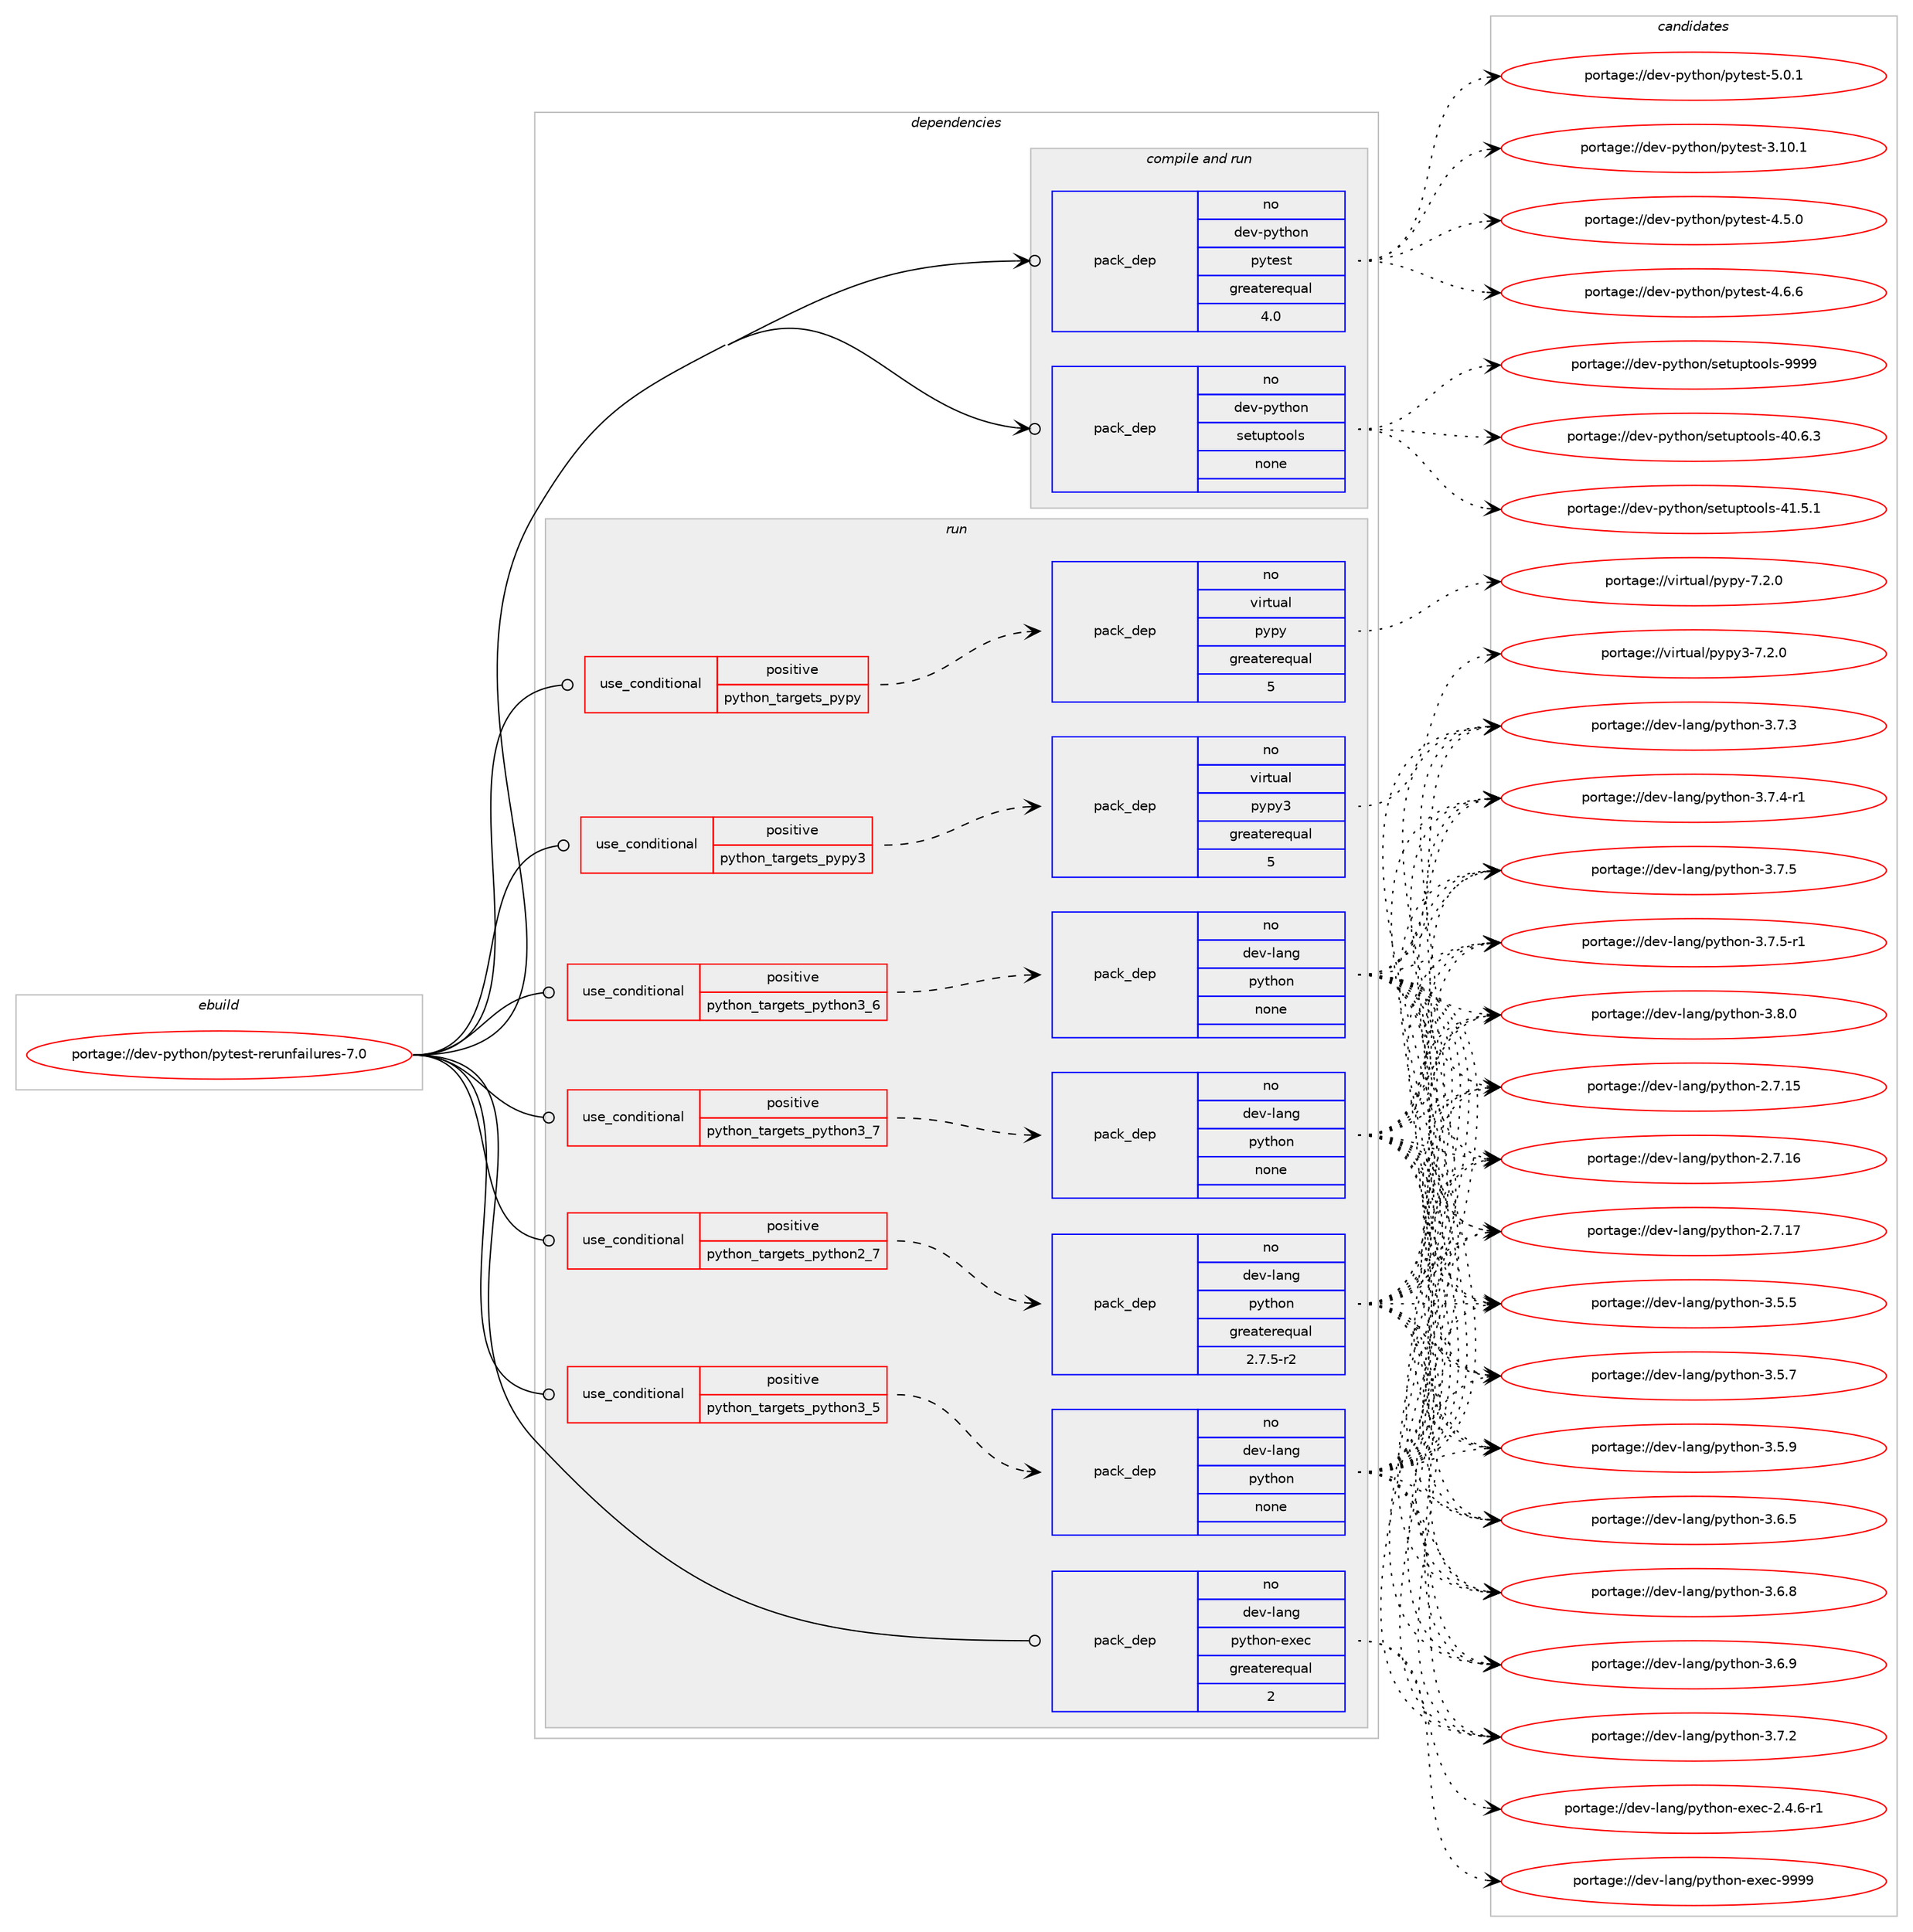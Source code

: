 digraph prolog {

# *************
# Graph options
# *************

newrank=true;
concentrate=true;
compound=true;
graph [rankdir=LR,fontname=Helvetica,fontsize=10,ranksep=1.5];#, ranksep=2.5, nodesep=0.2];
edge  [arrowhead=vee];
node  [fontname=Helvetica,fontsize=10];

# **********
# The ebuild
# **********

subgraph cluster_leftcol {
color=gray;
rank=same;
label=<<i>ebuild</i>>;
id [label="portage://dev-python/pytest-rerunfailures-7.0", color=red, width=4, href="../dev-python/pytest-rerunfailures-7.0.svg"];
}

# ****************
# The dependencies
# ****************

subgraph cluster_midcol {
color=gray;
label=<<i>dependencies</i>>;
subgraph cluster_compile {
fillcolor="#eeeeee";
style=filled;
label=<<i>compile</i>>;
}
subgraph cluster_compileandrun {
fillcolor="#eeeeee";
style=filled;
label=<<i>compile and run</i>>;
subgraph pack124952 {
dependency164819 [label=<<TABLE BORDER="0" CELLBORDER="1" CELLSPACING="0" CELLPADDING="4" WIDTH="220"><TR><TD ROWSPAN="6" CELLPADDING="30">pack_dep</TD></TR><TR><TD WIDTH="110">no</TD></TR><TR><TD>dev-python</TD></TR><TR><TD>pytest</TD></TR><TR><TD>greaterequal</TD></TR><TR><TD>4.0</TD></TR></TABLE>>, shape=none, color=blue];
}
id:e -> dependency164819:w [weight=20,style="solid",arrowhead="odotvee"];
subgraph pack124953 {
dependency164820 [label=<<TABLE BORDER="0" CELLBORDER="1" CELLSPACING="0" CELLPADDING="4" WIDTH="220"><TR><TD ROWSPAN="6" CELLPADDING="30">pack_dep</TD></TR><TR><TD WIDTH="110">no</TD></TR><TR><TD>dev-python</TD></TR><TR><TD>setuptools</TD></TR><TR><TD>none</TD></TR><TR><TD></TD></TR></TABLE>>, shape=none, color=blue];
}
id:e -> dependency164820:w [weight=20,style="solid",arrowhead="odotvee"];
}
subgraph cluster_run {
fillcolor="#eeeeee";
style=filled;
label=<<i>run</i>>;
subgraph cond36480 {
dependency164821 [label=<<TABLE BORDER="0" CELLBORDER="1" CELLSPACING="0" CELLPADDING="4"><TR><TD ROWSPAN="3" CELLPADDING="10">use_conditional</TD></TR><TR><TD>positive</TD></TR><TR><TD>python_targets_pypy</TD></TR></TABLE>>, shape=none, color=red];
subgraph pack124954 {
dependency164822 [label=<<TABLE BORDER="0" CELLBORDER="1" CELLSPACING="0" CELLPADDING="4" WIDTH="220"><TR><TD ROWSPAN="6" CELLPADDING="30">pack_dep</TD></TR><TR><TD WIDTH="110">no</TD></TR><TR><TD>virtual</TD></TR><TR><TD>pypy</TD></TR><TR><TD>greaterequal</TD></TR><TR><TD>5</TD></TR></TABLE>>, shape=none, color=blue];
}
dependency164821:e -> dependency164822:w [weight=20,style="dashed",arrowhead="vee"];
}
id:e -> dependency164821:w [weight=20,style="solid",arrowhead="odot"];
subgraph cond36481 {
dependency164823 [label=<<TABLE BORDER="0" CELLBORDER="1" CELLSPACING="0" CELLPADDING="4"><TR><TD ROWSPAN="3" CELLPADDING="10">use_conditional</TD></TR><TR><TD>positive</TD></TR><TR><TD>python_targets_pypy3</TD></TR></TABLE>>, shape=none, color=red];
subgraph pack124955 {
dependency164824 [label=<<TABLE BORDER="0" CELLBORDER="1" CELLSPACING="0" CELLPADDING="4" WIDTH="220"><TR><TD ROWSPAN="6" CELLPADDING="30">pack_dep</TD></TR><TR><TD WIDTH="110">no</TD></TR><TR><TD>virtual</TD></TR><TR><TD>pypy3</TD></TR><TR><TD>greaterequal</TD></TR><TR><TD>5</TD></TR></TABLE>>, shape=none, color=blue];
}
dependency164823:e -> dependency164824:w [weight=20,style="dashed",arrowhead="vee"];
}
id:e -> dependency164823:w [weight=20,style="solid",arrowhead="odot"];
subgraph cond36482 {
dependency164825 [label=<<TABLE BORDER="0" CELLBORDER="1" CELLSPACING="0" CELLPADDING="4"><TR><TD ROWSPAN="3" CELLPADDING="10">use_conditional</TD></TR><TR><TD>positive</TD></TR><TR><TD>python_targets_python2_7</TD></TR></TABLE>>, shape=none, color=red];
subgraph pack124956 {
dependency164826 [label=<<TABLE BORDER="0" CELLBORDER="1" CELLSPACING="0" CELLPADDING="4" WIDTH="220"><TR><TD ROWSPAN="6" CELLPADDING="30">pack_dep</TD></TR><TR><TD WIDTH="110">no</TD></TR><TR><TD>dev-lang</TD></TR><TR><TD>python</TD></TR><TR><TD>greaterequal</TD></TR><TR><TD>2.7.5-r2</TD></TR></TABLE>>, shape=none, color=blue];
}
dependency164825:e -> dependency164826:w [weight=20,style="dashed",arrowhead="vee"];
}
id:e -> dependency164825:w [weight=20,style="solid",arrowhead="odot"];
subgraph cond36483 {
dependency164827 [label=<<TABLE BORDER="0" CELLBORDER="1" CELLSPACING="0" CELLPADDING="4"><TR><TD ROWSPAN="3" CELLPADDING="10">use_conditional</TD></TR><TR><TD>positive</TD></TR><TR><TD>python_targets_python3_5</TD></TR></TABLE>>, shape=none, color=red];
subgraph pack124957 {
dependency164828 [label=<<TABLE BORDER="0" CELLBORDER="1" CELLSPACING="0" CELLPADDING="4" WIDTH="220"><TR><TD ROWSPAN="6" CELLPADDING="30">pack_dep</TD></TR><TR><TD WIDTH="110">no</TD></TR><TR><TD>dev-lang</TD></TR><TR><TD>python</TD></TR><TR><TD>none</TD></TR><TR><TD></TD></TR></TABLE>>, shape=none, color=blue];
}
dependency164827:e -> dependency164828:w [weight=20,style="dashed",arrowhead="vee"];
}
id:e -> dependency164827:w [weight=20,style="solid",arrowhead="odot"];
subgraph cond36484 {
dependency164829 [label=<<TABLE BORDER="0" CELLBORDER="1" CELLSPACING="0" CELLPADDING="4"><TR><TD ROWSPAN="3" CELLPADDING="10">use_conditional</TD></TR><TR><TD>positive</TD></TR><TR><TD>python_targets_python3_6</TD></TR></TABLE>>, shape=none, color=red];
subgraph pack124958 {
dependency164830 [label=<<TABLE BORDER="0" CELLBORDER="1" CELLSPACING="0" CELLPADDING="4" WIDTH="220"><TR><TD ROWSPAN="6" CELLPADDING="30">pack_dep</TD></TR><TR><TD WIDTH="110">no</TD></TR><TR><TD>dev-lang</TD></TR><TR><TD>python</TD></TR><TR><TD>none</TD></TR><TR><TD></TD></TR></TABLE>>, shape=none, color=blue];
}
dependency164829:e -> dependency164830:w [weight=20,style="dashed",arrowhead="vee"];
}
id:e -> dependency164829:w [weight=20,style="solid",arrowhead="odot"];
subgraph cond36485 {
dependency164831 [label=<<TABLE BORDER="0" CELLBORDER="1" CELLSPACING="0" CELLPADDING="4"><TR><TD ROWSPAN="3" CELLPADDING="10">use_conditional</TD></TR><TR><TD>positive</TD></TR><TR><TD>python_targets_python3_7</TD></TR></TABLE>>, shape=none, color=red];
subgraph pack124959 {
dependency164832 [label=<<TABLE BORDER="0" CELLBORDER="1" CELLSPACING="0" CELLPADDING="4" WIDTH="220"><TR><TD ROWSPAN="6" CELLPADDING="30">pack_dep</TD></TR><TR><TD WIDTH="110">no</TD></TR><TR><TD>dev-lang</TD></TR><TR><TD>python</TD></TR><TR><TD>none</TD></TR><TR><TD></TD></TR></TABLE>>, shape=none, color=blue];
}
dependency164831:e -> dependency164832:w [weight=20,style="dashed",arrowhead="vee"];
}
id:e -> dependency164831:w [weight=20,style="solid",arrowhead="odot"];
subgraph pack124960 {
dependency164833 [label=<<TABLE BORDER="0" CELLBORDER="1" CELLSPACING="0" CELLPADDING="4" WIDTH="220"><TR><TD ROWSPAN="6" CELLPADDING="30">pack_dep</TD></TR><TR><TD WIDTH="110">no</TD></TR><TR><TD>dev-lang</TD></TR><TR><TD>python-exec</TD></TR><TR><TD>greaterequal</TD></TR><TR><TD>2</TD></TR></TABLE>>, shape=none, color=blue];
}
id:e -> dependency164833:w [weight=20,style="solid",arrowhead="odot"];
}
}

# **************
# The candidates
# **************

subgraph cluster_choices {
rank=same;
color=gray;
label=<<i>candidates</i>>;

subgraph choice124952 {
color=black;
nodesep=1;
choiceportage100101118451121211161041111104711212111610111511645514649484649 [label="portage://dev-python/pytest-3.10.1", color=red, width=4,href="../dev-python/pytest-3.10.1.svg"];
choiceportage1001011184511212111610411111047112121116101115116455246534648 [label="portage://dev-python/pytest-4.5.0", color=red, width=4,href="../dev-python/pytest-4.5.0.svg"];
choiceportage1001011184511212111610411111047112121116101115116455246544654 [label="portage://dev-python/pytest-4.6.6", color=red, width=4,href="../dev-python/pytest-4.6.6.svg"];
choiceportage1001011184511212111610411111047112121116101115116455346484649 [label="portage://dev-python/pytest-5.0.1", color=red, width=4,href="../dev-python/pytest-5.0.1.svg"];
dependency164819:e -> choiceportage100101118451121211161041111104711212111610111511645514649484649:w [style=dotted,weight="100"];
dependency164819:e -> choiceportage1001011184511212111610411111047112121116101115116455246534648:w [style=dotted,weight="100"];
dependency164819:e -> choiceportage1001011184511212111610411111047112121116101115116455246544654:w [style=dotted,weight="100"];
dependency164819:e -> choiceportage1001011184511212111610411111047112121116101115116455346484649:w [style=dotted,weight="100"];
}
subgraph choice124953 {
color=black;
nodesep=1;
choiceportage100101118451121211161041111104711510111611711211611111110811545524846544651 [label="portage://dev-python/setuptools-40.6.3", color=red, width=4,href="../dev-python/setuptools-40.6.3.svg"];
choiceportage100101118451121211161041111104711510111611711211611111110811545524946534649 [label="portage://dev-python/setuptools-41.5.1", color=red, width=4,href="../dev-python/setuptools-41.5.1.svg"];
choiceportage10010111845112121116104111110471151011161171121161111111081154557575757 [label="portage://dev-python/setuptools-9999", color=red, width=4,href="../dev-python/setuptools-9999.svg"];
dependency164820:e -> choiceportage100101118451121211161041111104711510111611711211611111110811545524846544651:w [style=dotted,weight="100"];
dependency164820:e -> choiceportage100101118451121211161041111104711510111611711211611111110811545524946534649:w [style=dotted,weight="100"];
dependency164820:e -> choiceportage10010111845112121116104111110471151011161171121161111111081154557575757:w [style=dotted,weight="100"];
}
subgraph choice124954 {
color=black;
nodesep=1;
choiceportage1181051141161179710847112121112121455546504648 [label="portage://virtual/pypy-7.2.0", color=red, width=4,href="../virtual/pypy-7.2.0.svg"];
dependency164822:e -> choiceportage1181051141161179710847112121112121455546504648:w [style=dotted,weight="100"];
}
subgraph choice124955 {
color=black;
nodesep=1;
choiceportage118105114116117971084711212111212151455546504648 [label="portage://virtual/pypy3-7.2.0", color=red, width=4,href="../virtual/pypy3-7.2.0.svg"];
dependency164824:e -> choiceportage118105114116117971084711212111212151455546504648:w [style=dotted,weight="100"];
}
subgraph choice124956 {
color=black;
nodesep=1;
choiceportage10010111845108971101034711212111610411111045504655464953 [label="portage://dev-lang/python-2.7.15", color=red, width=4,href="../dev-lang/python-2.7.15.svg"];
choiceportage10010111845108971101034711212111610411111045504655464954 [label="portage://dev-lang/python-2.7.16", color=red, width=4,href="../dev-lang/python-2.7.16.svg"];
choiceportage10010111845108971101034711212111610411111045504655464955 [label="portage://dev-lang/python-2.7.17", color=red, width=4,href="../dev-lang/python-2.7.17.svg"];
choiceportage100101118451089711010347112121116104111110455146534653 [label="portage://dev-lang/python-3.5.5", color=red, width=4,href="../dev-lang/python-3.5.5.svg"];
choiceportage100101118451089711010347112121116104111110455146534655 [label="portage://dev-lang/python-3.5.7", color=red, width=4,href="../dev-lang/python-3.5.7.svg"];
choiceportage100101118451089711010347112121116104111110455146534657 [label="portage://dev-lang/python-3.5.9", color=red, width=4,href="../dev-lang/python-3.5.9.svg"];
choiceportage100101118451089711010347112121116104111110455146544653 [label="portage://dev-lang/python-3.6.5", color=red, width=4,href="../dev-lang/python-3.6.5.svg"];
choiceportage100101118451089711010347112121116104111110455146544656 [label="portage://dev-lang/python-3.6.8", color=red, width=4,href="../dev-lang/python-3.6.8.svg"];
choiceportage100101118451089711010347112121116104111110455146544657 [label="portage://dev-lang/python-3.6.9", color=red, width=4,href="../dev-lang/python-3.6.9.svg"];
choiceportage100101118451089711010347112121116104111110455146554650 [label="portage://dev-lang/python-3.7.2", color=red, width=4,href="../dev-lang/python-3.7.2.svg"];
choiceportage100101118451089711010347112121116104111110455146554651 [label="portage://dev-lang/python-3.7.3", color=red, width=4,href="../dev-lang/python-3.7.3.svg"];
choiceportage1001011184510897110103471121211161041111104551465546524511449 [label="portage://dev-lang/python-3.7.4-r1", color=red, width=4,href="../dev-lang/python-3.7.4-r1.svg"];
choiceportage100101118451089711010347112121116104111110455146554653 [label="portage://dev-lang/python-3.7.5", color=red, width=4,href="../dev-lang/python-3.7.5.svg"];
choiceportage1001011184510897110103471121211161041111104551465546534511449 [label="portage://dev-lang/python-3.7.5-r1", color=red, width=4,href="../dev-lang/python-3.7.5-r1.svg"];
choiceportage100101118451089711010347112121116104111110455146564648 [label="portage://dev-lang/python-3.8.0", color=red, width=4,href="../dev-lang/python-3.8.0.svg"];
dependency164826:e -> choiceportage10010111845108971101034711212111610411111045504655464953:w [style=dotted,weight="100"];
dependency164826:e -> choiceportage10010111845108971101034711212111610411111045504655464954:w [style=dotted,weight="100"];
dependency164826:e -> choiceportage10010111845108971101034711212111610411111045504655464955:w [style=dotted,weight="100"];
dependency164826:e -> choiceportage100101118451089711010347112121116104111110455146534653:w [style=dotted,weight="100"];
dependency164826:e -> choiceportage100101118451089711010347112121116104111110455146534655:w [style=dotted,weight="100"];
dependency164826:e -> choiceportage100101118451089711010347112121116104111110455146534657:w [style=dotted,weight="100"];
dependency164826:e -> choiceportage100101118451089711010347112121116104111110455146544653:w [style=dotted,weight="100"];
dependency164826:e -> choiceportage100101118451089711010347112121116104111110455146544656:w [style=dotted,weight="100"];
dependency164826:e -> choiceportage100101118451089711010347112121116104111110455146544657:w [style=dotted,weight="100"];
dependency164826:e -> choiceportage100101118451089711010347112121116104111110455146554650:w [style=dotted,weight="100"];
dependency164826:e -> choiceportage100101118451089711010347112121116104111110455146554651:w [style=dotted,weight="100"];
dependency164826:e -> choiceportage1001011184510897110103471121211161041111104551465546524511449:w [style=dotted,weight="100"];
dependency164826:e -> choiceportage100101118451089711010347112121116104111110455146554653:w [style=dotted,weight="100"];
dependency164826:e -> choiceportage1001011184510897110103471121211161041111104551465546534511449:w [style=dotted,weight="100"];
dependency164826:e -> choiceportage100101118451089711010347112121116104111110455146564648:w [style=dotted,weight="100"];
}
subgraph choice124957 {
color=black;
nodesep=1;
choiceportage10010111845108971101034711212111610411111045504655464953 [label="portage://dev-lang/python-2.7.15", color=red, width=4,href="../dev-lang/python-2.7.15.svg"];
choiceportage10010111845108971101034711212111610411111045504655464954 [label="portage://dev-lang/python-2.7.16", color=red, width=4,href="../dev-lang/python-2.7.16.svg"];
choiceportage10010111845108971101034711212111610411111045504655464955 [label="portage://dev-lang/python-2.7.17", color=red, width=4,href="../dev-lang/python-2.7.17.svg"];
choiceportage100101118451089711010347112121116104111110455146534653 [label="portage://dev-lang/python-3.5.5", color=red, width=4,href="../dev-lang/python-3.5.5.svg"];
choiceportage100101118451089711010347112121116104111110455146534655 [label="portage://dev-lang/python-3.5.7", color=red, width=4,href="../dev-lang/python-3.5.7.svg"];
choiceportage100101118451089711010347112121116104111110455146534657 [label="portage://dev-lang/python-3.5.9", color=red, width=4,href="../dev-lang/python-3.5.9.svg"];
choiceportage100101118451089711010347112121116104111110455146544653 [label="portage://dev-lang/python-3.6.5", color=red, width=4,href="../dev-lang/python-3.6.5.svg"];
choiceportage100101118451089711010347112121116104111110455146544656 [label="portage://dev-lang/python-3.6.8", color=red, width=4,href="../dev-lang/python-3.6.8.svg"];
choiceportage100101118451089711010347112121116104111110455146544657 [label="portage://dev-lang/python-3.6.9", color=red, width=4,href="../dev-lang/python-3.6.9.svg"];
choiceportage100101118451089711010347112121116104111110455146554650 [label="portage://dev-lang/python-3.7.2", color=red, width=4,href="../dev-lang/python-3.7.2.svg"];
choiceportage100101118451089711010347112121116104111110455146554651 [label="portage://dev-lang/python-3.7.3", color=red, width=4,href="../dev-lang/python-3.7.3.svg"];
choiceportage1001011184510897110103471121211161041111104551465546524511449 [label="portage://dev-lang/python-3.7.4-r1", color=red, width=4,href="../dev-lang/python-3.7.4-r1.svg"];
choiceportage100101118451089711010347112121116104111110455146554653 [label="portage://dev-lang/python-3.7.5", color=red, width=4,href="../dev-lang/python-3.7.5.svg"];
choiceportage1001011184510897110103471121211161041111104551465546534511449 [label="portage://dev-lang/python-3.7.5-r1", color=red, width=4,href="../dev-lang/python-3.7.5-r1.svg"];
choiceportage100101118451089711010347112121116104111110455146564648 [label="portage://dev-lang/python-3.8.0", color=red, width=4,href="../dev-lang/python-3.8.0.svg"];
dependency164828:e -> choiceportage10010111845108971101034711212111610411111045504655464953:w [style=dotted,weight="100"];
dependency164828:e -> choiceportage10010111845108971101034711212111610411111045504655464954:w [style=dotted,weight="100"];
dependency164828:e -> choiceportage10010111845108971101034711212111610411111045504655464955:w [style=dotted,weight="100"];
dependency164828:e -> choiceportage100101118451089711010347112121116104111110455146534653:w [style=dotted,weight="100"];
dependency164828:e -> choiceportage100101118451089711010347112121116104111110455146534655:w [style=dotted,weight="100"];
dependency164828:e -> choiceportage100101118451089711010347112121116104111110455146534657:w [style=dotted,weight="100"];
dependency164828:e -> choiceportage100101118451089711010347112121116104111110455146544653:w [style=dotted,weight="100"];
dependency164828:e -> choiceportage100101118451089711010347112121116104111110455146544656:w [style=dotted,weight="100"];
dependency164828:e -> choiceportage100101118451089711010347112121116104111110455146544657:w [style=dotted,weight="100"];
dependency164828:e -> choiceportage100101118451089711010347112121116104111110455146554650:w [style=dotted,weight="100"];
dependency164828:e -> choiceportage100101118451089711010347112121116104111110455146554651:w [style=dotted,weight="100"];
dependency164828:e -> choiceportage1001011184510897110103471121211161041111104551465546524511449:w [style=dotted,weight="100"];
dependency164828:e -> choiceportage100101118451089711010347112121116104111110455146554653:w [style=dotted,weight="100"];
dependency164828:e -> choiceportage1001011184510897110103471121211161041111104551465546534511449:w [style=dotted,weight="100"];
dependency164828:e -> choiceportage100101118451089711010347112121116104111110455146564648:w [style=dotted,weight="100"];
}
subgraph choice124958 {
color=black;
nodesep=1;
choiceportage10010111845108971101034711212111610411111045504655464953 [label="portage://dev-lang/python-2.7.15", color=red, width=4,href="../dev-lang/python-2.7.15.svg"];
choiceportage10010111845108971101034711212111610411111045504655464954 [label="portage://dev-lang/python-2.7.16", color=red, width=4,href="../dev-lang/python-2.7.16.svg"];
choiceportage10010111845108971101034711212111610411111045504655464955 [label="portage://dev-lang/python-2.7.17", color=red, width=4,href="../dev-lang/python-2.7.17.svg"];
choiceportage100101118451089711010347112121116104111110455146534653 [label="portage://dev-lang/python-3.5.5", color=red, width=4,href="../dev-lang/python-3.5.5.svg"];
choiceportage100101118451089711010347112121116104111110455146534655 [label="portage://dev-lang/python-3.5.7", color=red, width=4,href="../dev-lang/python-3.5.7.svg"];
choiceportage100101118451089711010347112121116104111110455146534657 [label="portage://dev-lang/python-3.5.9", color=red, width=4,href="../dev-lang/python-3.5.9.svg"];
choiceportage100101118451089711010347112121116104111110455146544653 [label="portage://dev-lang/python-3.6.5", color=red, width=4,href="../dev-lang/python-3.6.5.svg"];
choiceportage100101118451089711010347112121116104111110455146544656 [label="portage://dev-lang/python-3.6.8", color=red, width=4,href="../dev-lang/python-3.6.8.svg"];
choiceportage100101118451089711010347112121116104111110455146544657 [label="portage://dev-lang/python-3.6.9", color=red, width=4,href="../dev-lang/python-3.6.9.svg"];
choiceportage100101118451089711010347112121116104111110455146554650 [label="portage://dev-lang/python-3.7.2", color=red, width=4,href="../dev-lang/python-3.7.2.svg"];
choiceportage100101118451089711010347112121116104111110455146554651 [label="portage://dev-lang/python-3.7.3", color=red, width=4,href="../dev-lang/python-3.7.3.svg"];
choiceportage1001011184510897110103471121211161041111104551465546524511449 [label="portage://dev-lang/python-3.7.4-r1", color=red, width=4,href="../dev-lang/python-3.7.4-r1.svg"];
choiceportage100101118451089711010347112121116104111110455146554653 [label="portage://dev-lang/python-3.7.5", color=red, width=4,href="../dev-lang/python-3.7.5.svg"];
choiceportage1001011184510897110103471121211161041111104551465546534511449 [label="portage://dev-lang/python-3.7.5-r1", color=red, width=4,href="../dev-lang/python-3.7.5-r1.svg"];
choiceportage100101118451089711010347112121116104111110455146564648 [label="portage://dev-lang/python-3.8.0", color=red, width=4,href="../dev-lang/python-3.8.0.svg"];
dependency164830:e -> choiceportage10010111845108971101034711212111610411111045504655464953:w [style=dotted,weight="100"];
dependency164830:e -> choiceportage10010111845108971101034711212111610411111045504655464954:w [style=dotted,weight="100"];
dependency164830:e -> choiceportage10010111845108971101034711212111610411111045504655464955:w [style=dotted,weight="100"];
dependency164830:e -> choiceportage100101118451089711010347112121116104111110455146534653:w [style=dotted,weight="100"];
dependency164830:e -> choiceportage100101118451089711010347112121116104111110455146534655:w [style=dotted,weight="100"];
dependency164830:e -> choiceportage100101118451089711010347112121116104111110455146534657:w [style=dotted,weight="100"];
dependency164830:e -> choiceportage100101118451089711010347112121116104111110455146544653:w [style=dotted,weight="100"];
dependency164830:e -> choiceportage100101118451089711010347112121116104111110455146544656:w [style=dotted,weight="100"];
dependency164830:e -> choiceportage100101118451089711010347112121116104111110455146544657:w [style=dotted,weight="100"];
dependency164830:e -> choiceportage100101118451089711010347112121116104111110455146554650:w [style=dotted,weight="100"];
dependency164830:e -> choiceportage100101118451089711010347112121116104111110455146554651:w [style=dotted,weight="100"];
dependency164830:e -> choiceportage1001011184510897110103471121211161041111104551465546524511449:w [style=dotted,weight="100"];
dependency164830:e -> choiceportage100101118451089711010347112121116104111110455146554653:w [style=dotted,weight="100"];
dependency164830:e -> choiceportage1001011184510897110103471121211161041111104551465546534511449:w [style=dotted,weight="100"];
dependency164830:e -> choiceportage100101118451089711010347112121116104111110455146564648:w [style=dotted,weight="100"];
}
subgraph choice124959 {
color=black;
nodesep=1;
choiceportage10010111845108971101034711212111610411111045504655464953 [label="portage://dev-lang/python-2.7.15", color=red, width=4,href="../dev-lang/python-2.7.15.svg"];
choiceportage10010111845108971101034711212111610411111045504655464954 [label="portage://dev-lang/python-2.7.16", color=red, width=4,href="../dev-lang/python-2.7.16.svg"];
choiceportage10010111845108971101034711212111610411111045504655464955 [label="portage://dev-lang/python-2.7.17", color=red, width=4,href="../dev-lang/python-2.7.17.svg"];
choiceportage100101118451089711010347112121116104111110455146534653 [label="portage://dev-lang/python-3.5.5", color=red, width=4,href="../dev-lang/python-3.5.5.svg"];
choiceportage100101118451089711010347112121116104111110455146534655 [label="portage://dev-lang/python-3.5.7", color=red, width=4,href="../dev-lang/python-3.5.7.svg"];
choiceportage100101118451089711010347112121116104111110455146534657 [label="portage://dev-lang/python-3.5.9", color=red, width=4,href="../dev-lang/python-3.5.9.svg"];
choiceportage100101118451089711010347112121116104111110455146544653 [label="portage://dev-lang/python-3.6.5", color=red, width=4,href="../dev-lang/python-3.6.5.svg"];
choiceportage100101118451089711010347112121116104111110455146544656 [label="portage://dev-lang/python-3.6.8", color=red, width=4,href="../dev-lang/python-3.6.8.svg"];
choiceportage100101118451089711010347112121116104111110455146544657 [label="portage://dev-lang/python-3.6.9", color=red, width=4,href="../dev-lang/python-3.6.9.svg"];
choiceportage100101118451089711010347112121116104111110455146554650 [label="portage://dev-lang/python-3.7.2", color=red, width=4,href="../dev-lang/python-3.7.2.svg"];
choiceportage100101118451089711010347112121116104111110455146554651 [label="portage://dev-lang/python-3.7.3", color=red, width=4,href="../dev-lang/python-3.7.3.svg"];
choiceportage1001011184510897110103471121211161041111104551465546524511449 [label="portage://dev-lang/python-3.7.4-r1", color=red, width=4,href="../dev-lang/python-3.7.4-r1.svg"];
choiceportage100101118451089711010347112121116104111110455146554653 [label="portage://dev-lang/python-3.7.5", color=red, width=4,href="../dev-lang/python-3.7.5.svg"];
choiceportage1001011184510897110103471121211161041111104551465546534511449 [label="portage://dev-lang/python-3.7.5-r1", color=red, width=4,href="../dev-lang/python-3.7.5-r1.svg"];
choiceportage100101118451089711010347112121116104111110455146564648 [label="portage://dev-lang/python-3.8.0", color=red, width=4,href="../dev-lang/python-3.8.0.svg"];
dependency164832:e -> choiceportage10010111845108971101034711212111610411111045504655464953:w [style=dotted,weight="100"];
dependency164832:e -> choiceportage10010111845108971101034711212111610411111045504655464954:w [style=dotted,weight="100"];
dependency164832:e -> choiceportage10010111845108971101034711212111610411111045504655464955:w [style=dotted,weight="100"];
dependency164832:e -> choiceportage100101118451089711010347112121116104111110455146534653:w [style=dotted,weight="100"];
dependency164832:e -> choiceportage100101118451089711010347112121116104111110455146534655:w [style=dotted,weight="100"];
dependency164832:e -> choiceportage100101118451089711010347112121116104111110455146534657:w [style=dotted,weight="100"];
dependency164832:e -> choiceportage100101118451089711010347112121116104111110455146544653:w [style=dotted,weight="100"];
dependency164832:e -> choiceportage100101118451089711010347112121116104111110455146544656:w [style=dotted,weight="100"];
dependency164832:e -> choiceportage100101118451089711010347112121116104111110455146544657:w [style=dotted,weight="100"];
dependency164832:e -> choiceportage100101118451089711010347112121116104111110455146554650:w [style=dotted,weight="100"];
dependency164832:e -> choiceportage100101118451089711010347112121116104111110455146554651:w [style=dotted,weight="100"];
dependency164832:e -> choiceportage1001011184510897110103471121211161041111104551465546524511449:w [style=dotted,weight="100"];
dependency164832:e -> choiceportage100101118451089711010347112121116104111110455146554653:w [style=dotted,weight="100"];
dependency164832:e -> choiceportage1001011184510897110103471121211161041111104551465546534511449:w [style=dotted,weight="100"];
dependency164832:e -> choiceportage100101118451089711010347112121116104111110455146564648:w [style=dotted,weight="100"];
}
subgraph choice124960 {
color=black;
nodesep=1;
choiceportage10010111845108971101034711212111610411111045101120101994550465246544511449 [label="portage://dev-lang/python-exec-2.4.6-r1", color=red, width=4,href="../dev-lang/python-exec-2.4.6-r1.svg"];
choiceportage10010111845108971101034711212111610411111045101120101994557575757 [label="portage://dev-lang/python-exec-9999", color=red, width=4,href="../dev-lang/python-exec-9999.svg"];
dependency164833:e -> choiceportage10010111845108971101034711212111610411111045101120101994550465246544511449:w [style=dotted,weight="100"];
dependency164833:e -> choiceportage10010111845108971101034711212111610411111045101120101994557575757:w [style=dotted,weight="100"];
}
}

}
